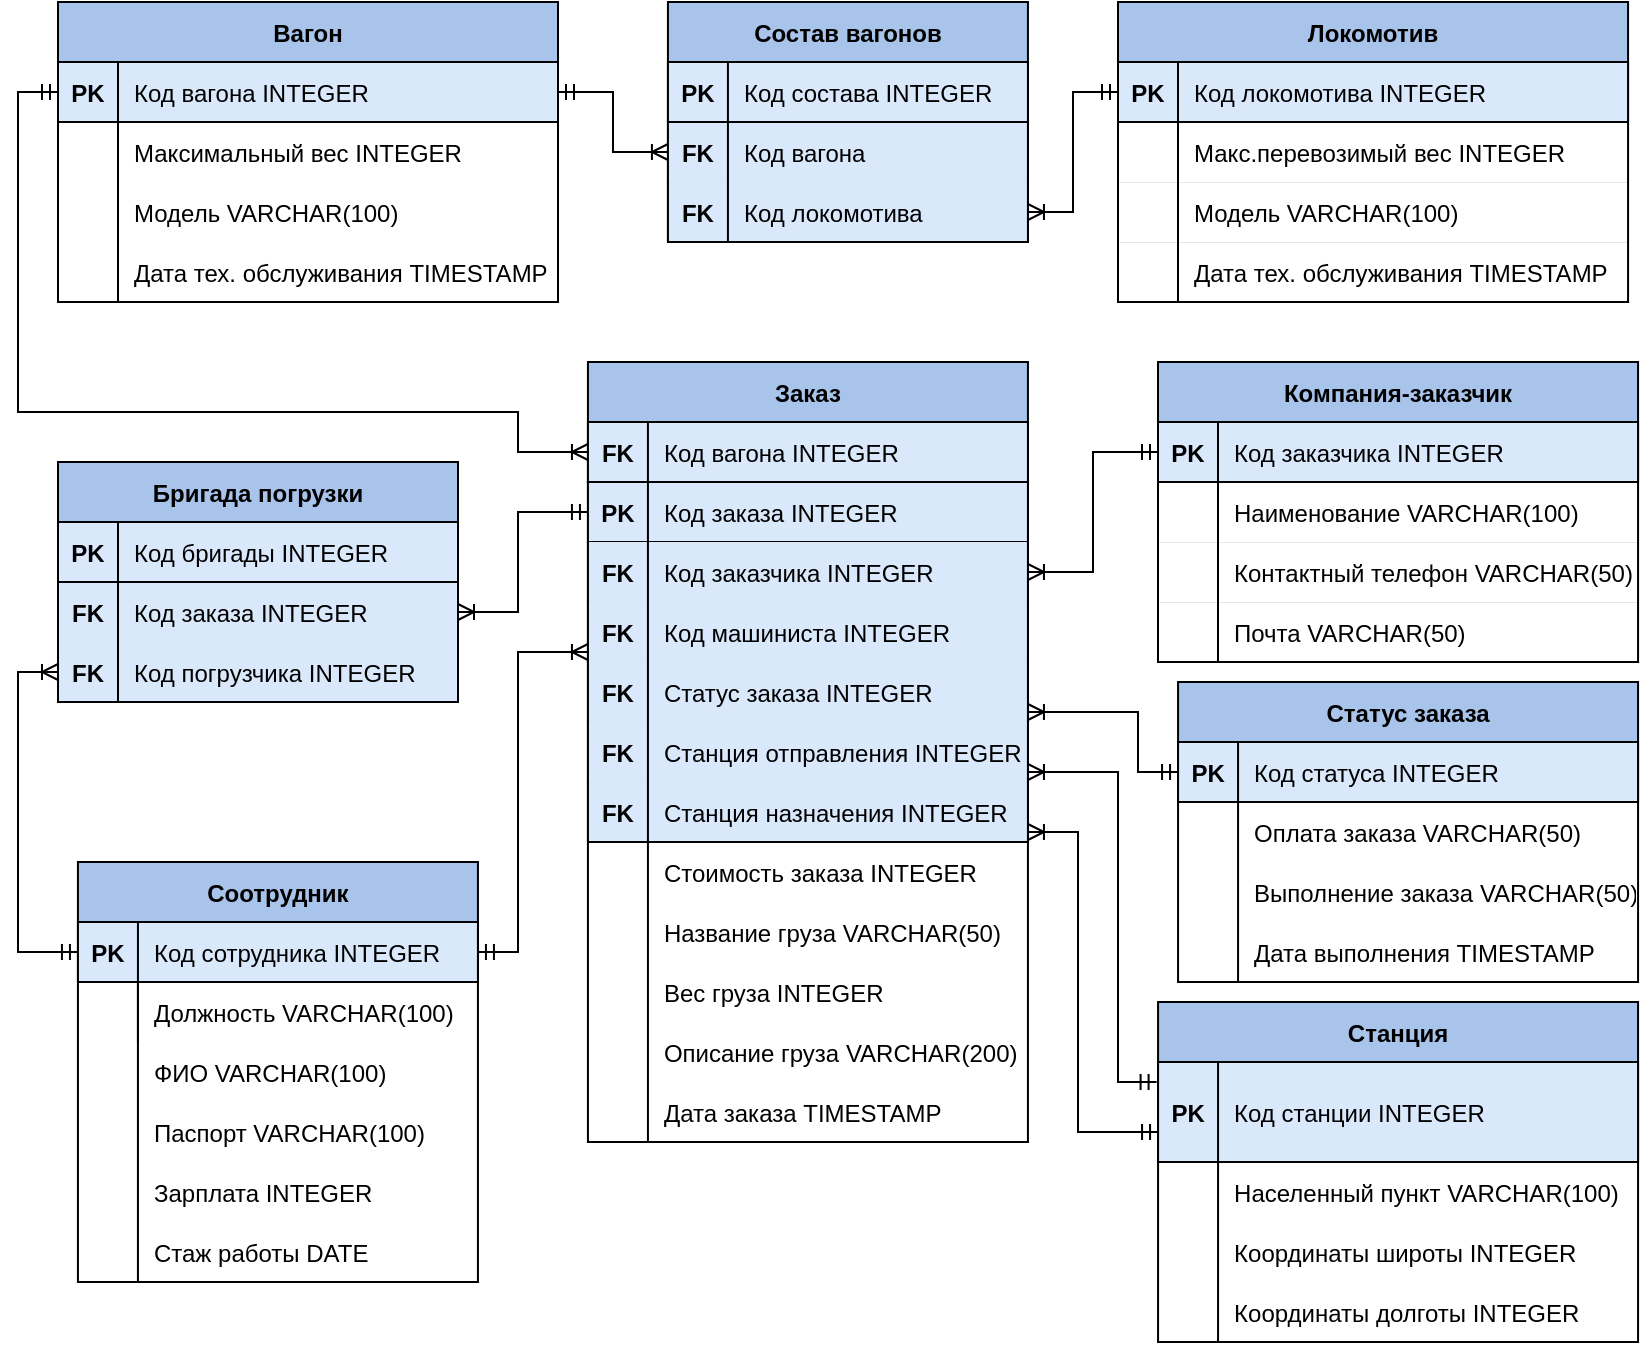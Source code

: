 <mxfile version="17.5.0" type="device"><diagram id="R2lEEEUBdFMjLlhIrx00" name="Page-1"><mxGraphModel dx="1550" dy="880" grid="1" gridSize="10" guides="1" tooltips="1" connect="1" arrows="1" fold="1" page="1" pageScale="1" pageWidth="850" pageHeight="1100" math="0" shadow="0" extFonts="Permanent Marker^https://fonts.googleapis.com/css?family=Permanent+Marker"><root><mxCell id="0"/><mxCell id="1" parent="0"/><mxCell id="m44YNwv5EoBZIFPIXdlW-1" value="Заказ" style="shape=table;startSize=30;container=1;collapsible=1;childLayout=tableLayout;fixedRows=1;rowLines=0;fontStyle=1;align=center;resizeLast=1;fillColor=#A9C4EB;" parent="1" vertex="1"><mxGeometry x="304.97" y="230" width="220" height="390" as="geometry"/></mxCell><mxCell id="m44YNwv5EoBZIFPIXdlW-149" style="shape=tableRow;horizontal=0;startSize=0;swimlaneHead=0;swimlaneBody=0;fillColor=#dae8fc;collapsible=0;dropTarget=0;points=[[0,0.5],[1,0.5]];portConstraint=eastwest;top=1;left=1;right=1;bottom=1;strokeColor=#000000;strokeWidth=1;" parent="m44YNwv5EoBZIFPIXdlW-1" vertex="1"><mxGeometry y="30" width="220" height="30" as="geometry"/></mxCell><mxCell id="m44YNwv5EoBZIFPIXdlW-150" value="FK" style="shape=partialRectangle;connectable=0;fillColor=none;top=0;left=0;bottom=1;right=0;editable=1;overflow=hidden;fontStyle=1" parent="m44YNwv5EoBZIFPIXdlW-149" vertex="1"><mxGeometry width="30" height="30" as="geometry"><mxRectangle width="30" height="30" as="alternateBounds"/></mxGeometry></mxCell><mxCell id="m44YNwv5EoBZIFPIXdlW-151" value="Код вагона INTEGER" style="shape=partialRectangle;connectable=0;fillColor=none;top=0;left=1;bottom=0;right=0;align=left;spacingLeft=6;fontStyle=0;overflow=hidden;" parent="m44YNwv5EoBZIFPIXdlW-149" vertex="1"><mxGeometry x="30" width="190" height="30" as="geometry"><mxRectangle width="190" height="30" as="alternateBounds"/></mxGeometry></mxCell><mxCell id="m44YNwv5EoBZIFPIXdlW-2" value="" style="shape=tableRow;horizontal=0;startSize=0;swimlaneHead=0;swimlaneBody=0;fillColor=#dae8fc;collapsible=0;dropTarget=0;points=[[0,0.5],[1,0.5]];portConstraint=eastwest;top=1;left=1;right=1;bottom=1;strokeColor=#000000;strokeWidth=1;" parent="m44YNwv5EoBZIFPIXdlW-1" vertex="1"><mxGeometry y="60" width="220" height="30" as="geometry"/></mxCell><mxCell id="m44YNwv5EoBZIFPIXdlW-3" value="PK" style="shape=partialRectangle;connectable=0;fillColor=none;top=0;left=0;bottom=0;right=0;fontStyle=1;overflow=hidden;" parent="m44YNwv5EoBZIFPIXdlW-2" vertex="1"><mxGeometry width="30" height="30" as="geometry"><mxRectangle width="30" height="30" as="alternateBounds"/></mxGeometry></mxCell><mxCell id="m44YNwv5EoBZIFPIXdlW-4" value="Код заказа INTEGER" style="shape=partialRectangle;connectable=0;fillColor=none;top=0;left=1;bottom=0;right=0;align=left;spacingLeft=6;fontStyle=0;overflow=hidden;" parent="m44YNwv5EoBZIFPIXdlW-2" vertex="1"><mxGeometry x="30" width="190" height="30" as="geometry"><mxRectangle width="190" height="30" as="alternateBounds"/></mxGeometry></mxCell><mxCell id="m44YNwv5EoBZIFPIXdlW-8" value="" style="shape=tableRow;horizontal=0;startSize=0;swimlaneHead=0;swimlaneBody=0;fillColor=#dae8fc;collapsible=0;dropTarget=0;points=[[0,0.5],[1,0.5]];portConstraint=eastwest;top=0;left=1;right=1;bottom=0;strokeColor=#000000;strokeWidth=1;" parent="m44YNwv5EoBZIFPIXdlW-1" vertex="1"><mxGeometry y="90" width="220" height="30" as="geometry"/></mxCell><mxCell id="m44YNwv5EoBZIFPIXdlW-9" value="FK" style="shape=partialRectangle;connectable=0;fillColor=none;top=0;left=0;bottom=0;right=0;editable=1;overflow=hidden;fontStyle=1" parent="m44YNwv5EoBZIFPIXdlW-8" vertex="1"><mxGeometry width="30" height="30" as="geometry"><mxRectangle width="30" height="30" as="alternateBounds"/></mxGeometry></mxCell><mxCell id="m44YNwv5EoBZIFPIXdlW-10" value="Код заказчика INTEGER" style="shape=partialRectangle;connectable=0;fillColor=none;top=0;left=1;bottom=0;right=0;align=left;spacingLeft=6;fontStyle=0;overflow=hidden;" parent="m44YNwv5EoBZIFPIXdlW-8" vertex="1"><mxGeometry x="30" width="190" height="30" as="geometry"><mxRectangle width="190" height="30" as="alternateBounds"/></mxGeometry></mxCell><mxCell id="V0lHO8htse3Dm955M76d-1" style="shape=tableRow;horizontal=0;startSize=0;swimlaneHead=0;swimlaneBody=0;fillColor=#dae8fc;collapsible=0;dropTarget=0;points=[[0,0.5],[1,0.5]];portConstraint=eastwest;top=0;left=1;right=1;bottom=0;strokeColor=#000000;strokeWidth=1;" parent="m44YNwv5EoBZIFPIXdlW-1" vertex="1"><mxGeometry y="120" width="220" height="30" as="geometry"/></mxCell><mxCell id="V0lHO8htse3Dm955M76d-2" value="FK" style="shape=partialRectangle;connectable=0;fillColor=none;top=0;left=0;bottom=0;right=0;editable=1;overflow=hidden;fontStyle=1" parent="V0lHO8htse3Dm955M76d-1" vertex="1"><mxGeometry width="30" height="30" as="geometry"><mxRectangle width="30" height="30" as="alternateBounds"/></mxGeometry></mxCell><mxCell id="V0lHO8htse3Dm955M76d-3" value="Код машиниста INTEGER" style="shape=partialRectangle;connectable=0;fillColor=none;top=0;left=1;bottom=0;right=0;align=left;spacingLeft=6;fontStyle=0;overflow=hidden;" parent="V0lHO8htse3Dm955M76d-1" vertex="1"><mxGeometry x="30" width="190" height="30" as="geometry"><mxRectangle width="190" height="30" as="alternateBounds"/></mxGeometry></mxCell><mxCell id="m44YNwv5EoBZIFPIXdlW-33" style="shape=tableRow;horizontal=0;startSize=0;swimlaneHead=0;swimlaneBody=0;fillColor=#dae8fc;collapsible=0;dropTarget=0;points=[[0,0.5],[1,0.5]];portConstraint=eastwest;top=0;left=1;right=1;bottom=0;strokeColor=#000000;strokeWidth=1;" parent="m44YNwv5EoBZIFPIXdlW-1" vertex="1"><mxGeometry y="150" width="220" height="30" as="geometry"/></mxCell><mxCell id="m44YNwv5EoBZIFPIXdlW-34" value="FK" style="shape=partialRectangle;connectable=0;fillColor=none;top=0;left=0;bottom=0;right=0;editable=1;overflow=hidden;fontStyle=1" parent="m44YNwv5EoBZIFPIXdlW-33" vertex="1"><mxGeometry width="30" height="30" as="geometry"><mxRectangle width="30" height="30" as="alternateBounds"/></mxGeometry></mxCell><mxCell id="m44YNwv5EoBZIFPIXdlW-35" value="Статус заказа INTEGER" style="shape=partialRectangle;connectable=0;fillColor=none;top=0;left=1;bottom=0;right=0;align=left;spacingLeft=6;fontStyle=0;overflow=hidden;" parent="m44YNwv5EoBZIFPIXdlW-33" vertex="1"><mxGeometry x="30" width="190" height="30" as="geometry"><mxRectangle width="190" height="30" as="alternateBounds"/></mxGeometry></mxCell><mxCell id="m44YNwv5EoBZIFPIXdlW-18" style="shape=tableRow;horizontal=0;startSize=0;swimlaneHead=0;swimlaneBody=0;fillColor=#dae8fc;collapsible=0;dropTarget=0;points=[[0,0.5],[1,0.5]];portConstraint=eastwest;top=0;left=1;right=1;bottom=0;strokeColor=#000000;strokeWidth=1;" parent="m44YNwv5EoBZIFPIXdlW-1" vertex="1"><mxGeometry y="180" width="220" height="30" as="geometry"/></mxCell><mxCell id="m44YNwv5EoBZIFPIXdlW-19" value="FK" style="shape=partialRectangle;connectable=0;fillColor=none;top=0;left=0;bottom=0;right=0;editable=1;overflow=hidden;fontStyle=1" parent="m44YNwv5EoBZIFPIXdlW-18" vertex="1"><mxGeometry width="30" height="30" as="geometry"><mxRectangle width="30" height="30" as="alternateBounds"/></mxGeometry></mxCell><mxCell id="m44YNwv5EoBZIFPIXdlW-20" value="Станция отправления INTEGER" style="shape=partialRectangle;connectable=0;fillColor=none;top=0;left=1;bottom=0;right=0;align=left;spacingLeft=6;fontStyle=0;overflow=hidden;" parent="m44YNwv5EoBZIFPIXdlW-18" vertex="1"><mxGeometry x="30" width="190" height="30" as="geometry"><mxRectangle width="190" height="30" as="alternateBounds"/></mxGeometry></mxCell><mxCell id="m44YNwv5EoBZIFPIXdlW-11" value="" style="shape=tableRow;horizontal=0;startSize=0;swimlaneHead=0;swimlaneBody=0;fillColor=#dae8fc;collapsible=0;dropTarget=0;points=[[0,0.5],[1,0.5]];portConstraint=eastwest;top=0;left=1;right=1;bottom=1;strokeColor=#000000;strokeWidth=1;" parent="m44YNwv5EoBZIFPIXdlW-1" vertex="1"><mxGeometry y="210" width="220" height="30" as="geometry"/></mxCell><mxCell id="m44YNwv5EoBZIFPIXdlW-12" value="FK" style="shape=partialRectangle;connectable=0;fillColor=none;top=0;left=0;bottom=0;right=0;editable=1;overflow=hidden;fontStyle=1" parent="m44YNwv5EoBZIFPIXdlW-11" vertex="1"><mxGeometry width="30" height="30" as="geometry"><mxRectangle width="30" height="30" as="alternateBounds"/></mxGeometry></mxCell><mxCell id="m44YNwv5EoBZIFPIXdlW-13" value="Станция назначения INTEGER" style="shape=partialRectangle;connectable=0;fillColor=none;top=0;left=1;bottom=0;right=0;align=left;spacingLeft=6;fontStyle=0;overflow=hidden;" parent="m44YNwv5EoBZIFPIXdlW-11" vertex="1"><mxGeometry x="30" width="190" height="30" as="geometry"><mxRectangle width="190" height="30" as="alternateBounds"/></mxGeometry></mxCell><mxCell id="m44YNwv5EoBZIFPIXdlW-27" style="shape=tableRow;horizontal=0;startSize=0;swimlaneHead=0;swimlaneBody=0;fillColor=none;collapsible=0;dropTarget=0;points=[[0,0.5],[1,0.5]];portConstraint=eastwest;top=0;left=0;right=0;bottom=0;" parent="m44YNwv5EoBZIFPIXdlW-1" vertex="1"><mxGeometry y="240" width="220" height="30" as="geometry"/></mxCell><mxCell id="m44YNwv5EoBZIFPIXdlW-28" style="shape=partialRectangle;connectable=0;fillColor=none;top=0;left=0;bottom=0;right=0;editable=1;overflow=hidden;fontStyle=1" parent="m44YNwv5EoBZIFPIXdlW-27" vertex="1"><mxGeometry width="30" height="30" as="geometry"><mxRectangle width="30" height="30" as="alternateBounds"/></mxGeometry></mxCell><mxCell id="m44YNwv5EoBZIFPIXdlW-29" value="Стоимость заказа INTEGER" style="shape=partialRectangle;connectable=0;fillColor=none;top=0;left=0;bottom=0;right=0;align=left;spacingLeft=6;overflow=hidden;" parent="m44YNwv5EoBZIFPIXdlW-27" vertex="1"><mxGeometry x="30" width="190" height="30" as="geometry"><mxRectangle width="190" height="30" as="alternateBounds"/></mxGeometry></mxCell><mxCell id="cxPXX743-q3q7c2yxDF6-69" style="shape=tableRow;horizontal=0;startSize=0;swimlaneHead=0;swimlaneBody=0;fillColor=none;collapsible=0;dropTarget=0;points=[[0,0.5],[1,0.5]];portConstraint=eastwest;top=0;left=0;right=0;bottom=0;" parent="m44YNwv5EoBZIFPIXdlW-1" vertex="1"><mxGeometry y="270" width="220" height="30" as="geometry"/></mxCell><mxCell id="cxPXX743-q3q7c2yxDF6-70" style="shape=partialRectangle;connectable=0;fillColor=none;top=0;left=0;bottom=0;right=0;editable=1;overflow=hidden;fontStyle=1" parent="cxPXX743-q3q7c2yxDF6-69" vertex="1"><mxGeometry width="30" height="30" as="geometry"><mxRectangle width="30" height="30" as="alternateBounds"/></mxGeometry></mxCell><mxCell id="cxPXX743-q3q7c2yxDF6-71" value="Название груза VARCHAR(50)" style="shape=partialRectangle;connectable=0;fillColor=none;top=0;left=0;bottom=0;right=0;align=left;spacingLeft=6;overflow=hidden;" parent="cxPXX743-q3q7c2yxDF6-69" vertex="1"><mxGeometry x="30" width="190" height="30" as="geometry"><mxRectangle width="190" height="30" as="alternateBounds"/></mxGeometry></mxCell><mxCell id="cxPXX743-q3q7c2yxDF6-75" style="shape=tableRow;horizontal=0;startSize=0;swimlaneHead=0;swimlaneBody=0;fillColor=none;collapsible=0;dropTarget=0;points=[[0,0.5],[1,0.5]];portConstraint=eastwest;top=0;left=0;right=0;bottom=0;" parent="m44YNwv5EoBZIFPIXdlW-1" vertex="1"><mxGeometry y="300" width="220" height="30" as="geometry"/></mxCell><mxCell id="cxPXX743-q3q7c2yxDF6-76" style="shape=partialRectangle;connectable=0;fillColor=none;top=0;left=0;bottom=0;right=0;editable=1;overflow=hidden;fontStyle=1" parent="cxPXX743-q3q7c2yxDF6-75" vertex="1"><mxGeometry width="30" height="30" as="geometry"><mxRectangle width="30" height="30" as="alternateBounds"/></mxGeometry></mxCell><mxCell id="cxPXX743-q3q7c2yxDF6-77" value="Вес груза INTEGER" style="shape=partialRectangle;connectable=0;fillColor=none;top=0;left=0;bottom=0;right=0;align=left;spacingLeft=6;overflow=hidden;" parent="cxPXX743-q3q7c2yxDF6-75" vertex="1"><mxGeometry x="30" width="190" height="30" as="geometry"><mxRectangle width="190" height="30" as="alternateBounds"/></mxGeometry></mxCell><mxCell id="cxPXX743-q3q7c2yxDF6-72" style="shape=tableRow;horizontal=0;startSize=0;swimlaneHead=0;swimlaneBody=0;fillColor=none;collapsible=0;dropTarget=0;points=[[0,0.5],[1,0.5]];portConstraint=eastwest;top=0;left=0;right=0;bottom=0;" parent="m44YNwv5EoBZIFPIXdlW-1" vertex="1"><mxGeometry y="330" width="220" height="30" as="geometry"/></mxCell><mxCell id="cxPXX743-q3q7c2yxDF6-73" style="shape=partialRectangle;connectable=0;fillColor=none;top=0;left=0;bottom=0;right=0;editable=1;overflow=hidden;fontStyle=1" parent="cxPXX743-q3q7c2yxDF6-72" vertex="1"><mxGeometry width="30" height="30" as="geometry"><mxRectangle width="30" height="30" as="alternateBounds"/></mxGeometry></mxCell><mxCell id="cxPXX743-q3q7c2yxDF6-74" value="Описание груза VARCHAR(200)" style="shape=partialRectangle;connectable=0;fillColor=none;top=0;left=0;bottom=0;right=0;align=left;spacingLeft=6;overflow=hidden;" parent="cxPXX743-q3q7c2yxDF6-72" vertex="1"><mxGeometry x="30" width="190" height="30" as="geometry"><mxRectangle width="190" height="30" as="alternateBounds"/></mxGeometry></mxCell><mxCell id="m44YNwv5EoBZIFPIXdlW-82" style="shape=tableRow;horizontal=0;startSize=0;swimlaneHead=0;swimlaneBody=0;fillColor=none;collapsible=0;dropTarget=0;points=[[0,0.5],[1,0.5]];portConstraint=eastwest;top=0;left=0;right=0;bottom=0;" parent="m44YNwv5EoBZIFPIXdlW-1" vertex="1"><mxGeometry y="360" width="220" height="30" as="geometry"/></mxCell><mxCell id="m44YNwv5EoBZIFPIXdlW-83" style="shape=partialRectangle;connectable=0;fillColor=none;top=0;left=0;bottom=0;right=0;editable=1;overflow=hidden;fontStyle=1" parent="m44YNwv5EoBZIFPIXdlW-82" vertex="1"><mxGeometry width="30" height="30" as="geometry"><mxRectangle width="30" height="30" as="alternateBounds"/></mxGeometry></mxCell><mxCell id="m44YNwv5EoBZIFPIXdlW-84" value="Дата заказа TIMESTAMP" style="shape=partialRectangle;connectable=0;fillColor=none;top=0;left=0;bottom=0;right=0;align=left;spacingLeft=6;overflow=hidden;" parent="m44YNwv5EoBZIFPIXdlW-82" vertex="1"><mxGeometry x="30" width="190" height="30" as="geometry"><mxRectangle width="190" height="30" as="alternateBounds"/></mxGeometry></mxCell><mxCell id="m44YNwv5EoBZIFPIXdlW-72" value="Компания-заказчик" style="shape=table;startSize=30;container=1;collapsible=1;childLayout=tableLayout;fixedRows=1;rowLines=0;fontStyle=1;align=center;resizeLast=1;fillColor=#A9C4EB;" parent="1" vertex="1"><mxGeometry x="590" y="230" width="240.03" height="150" as="geometry"/></mxCell><mxCell id="m44YNwv5EoBZIFPIXdlW-73" value="" style="shape=tableRow;horizontal=0;startSize=0;swimlaneHead=0;swimlaneBody=0;fillColor=#dae8fc;collapsible=0;dropTarget=0;points=[[0,0.5],[1,0.5]];portConstraint=eastwest;top=1;left=1;right=1;bottom=1;strokeColor=#000000;strokeWidth=1;" parent="m44YNwv5EoBZIFPIXdlW-72" vertex="1"><mxGeometry y="30" width="240.03" height="30" as="geometry"/></mxCell><mxCell id="m44YNwv5EoBZIFPIXdlW-74" value="PK" style="shape=partialRectangle;connectable=0;fillColor=none;top=0;left=0;bottom=0;right=0;fontStyle=1;overflow=hidden;" parent="m44YNwv5EoBZIFPIXdlW-73" vertex="1"><mxGeometry width="30" height="30" as="geometry"><mxRectangle width="30" height="30" as="alternateBounds"/></mxGeometry></mxCell><mxCell id="m44YNwv5EoBZIFPIXdlW-75" value="Код заказчика INTEGER" style="shape=partialRectangle;connectable=0;fillColor=none;top=0;left=1;bottom=0;right=0;align=left;spacingLeft=6;fontStyle=0;overflow=hidden;" parent="m44YNwv5EoBZIFPIXdlW-73" vertex="1"><mxGeometry x="30" width="210.03" height="30" as="geometry"><mxRectangle width="210.03" height="30" as="alternateBounds"/></mxGeometry></mxCell><mxCell id="m44YNwv5EoBZIFPIXdlW-79" value="" style="shape=tableRow;horizontal=0;startSize=0;swimlaneHead=0;swimlaneBody=0;fillColor=none;collapsible=0;dropTarget=0;points=[[0,0.5],[1,0.5]];portConstraint=eastwest;top=0;left=0;right=0;bottom=0;strokeWidth=0;" parent="m44YNwv5EoBZIFPIXdlW-72" vertex="1"><mxGeometry y="60" width="240.03" height="30" as="geometry"/></mxCell><mxCell id="m44YNwv5EoBZIFPIXdlW-80" value="" style="shape=partialRectangle;connectable=0;fillColor=none;top=0;left=0;bottom=1;right=0;editable=1;overflow=hidden;fontStyle=1;strokeWidth=0;" parent="m44YNwv5EoBZIFPIXdlW-79" vertex="1"><mxGeometry width="30" height="30" as="geometry"><mxRectangle width="30" height="30" as="alternateBounds"/></mxGeometry></mxCell><mxCell id="m44YNwv5EoBZIFPIXdlW-81" value="Наименование VARCHAR(100)" style="shape=partialRectangle;connectable=0;fillColor=none;top=0;left=0;bottom=1;right=0;align=left;spacingLeft=6;overflow=hidden;strokeWidth=0;" parent="m44YNwv5EoBZIFPIXdlW-79" vertex="1"><mxGeometry x="30" width="210.03" height="30" as="geometry"><mxRectangle width="210.03" height="30" as="alternateBounds"/></mxGeometry></mxCell><mxCell id="V0lHO8htse3Dm955M76d-17" style="shape=tableRow;horizontal=0;startSize=0;swimlaneHead=0;swimlaneBody=0;fillColor=none;collapsible=0;dropTarget=0;points=[[0,0.5],[1,0.5]];portConstraint=eastwest;top=0;left=0;right=0;bottom=0;strokeWidth=0;" parent="m44YNwv5EoBZIFPIXdlW-72" vertex="1"><mxGeometry y="90" width="240.03" height="30" as="geometry"/></mxCell><mxCell id="V0lHO8htse3Dm955M76d-18" style="shape=partialRectangle;connectable=0;fillColor=none;top=0;left=0;bottom=1;right=0;editable=1;overflow=hidden;fontStyle=1;strokeWidth=0;" parent="V0lHO8htse3Dm955M76d-17" vertex="1"><mxGeometry width="30" height="30" as="geometry"><mxRectangle width="30" height="30" as="alternateBounds"/></mxGeometry></mxCell><mxCell id="V0lHO8htse3Dm955M76d-19" value="Контактный телефон VARCHAR(50)" style="shape=partialRectangle;connectable=0;fillColor=none;top=0;left=0;bottom=1;right=0;align=left;spacingLeft=6;overflow=hidden;strokeWidth=0;" parent="V0lHO8htse3Dm955M76d-17" vertex="1"><mxGeometry x="30" width="210.03" height="30" as="geometry"><mxRectangle width="210.03" height="30" as="alternateBounds"/></mxGeometry></mxCell><mxCell id="m44YNwv5EoBZIFPIXdlW-85" style="shape=tableRow;horizontal=0;startSize=0;swimlaneHead=0;swimlaneBody=0;fillColor=none;collapsible=0;dropTarget=0;points=[[0,0.5],[1,0.5]];portConstraint=eastwest;top=0;left=0;right=0;bottom=0;" parent="m44YNwv5EoBZIFPIXdlW-72" vertex="1"><mxGeometry y="120" width="240.03" height="30" as="geometry"/></mxCell><mxCell id="m44YNwv5EoBZIFPIXdlW-86" style="shape=partialRectangle;connectable=0;fillColor=none;top=0;left=0;bottom=1;right=0;editable=1;overflow=hidden;fontStyle=1" parent="m44YNwv5EoBZIFPIXdlW-85" vertex="1"><mxGeometry width="30" height="30" as="geometry"><mxRectangle width="30" height="30" as="alternateBounds"/></mxGeometry></mxCell><mxCell id="m44YNwv5EoBZIFPIXdlW-87" value="Почта VARCHAR(50)" style="shape=partialRectangle;connectable=0;fillColor=none;top=0;left=0;bottom=1;right=0;align=left;spacingLeft=6;overflow=hidden;" parent="m44YNwv5EoBZIFPIXdlW-85" vertex="1"><mxGeometry x="30" width="210.03" height="30" as="geometry"><mxRectangle width="210.03" height="30" as="alternateBounds"/></mxGeometry></mxCell><mxCell id="m44YNwv5EoBZIFPIXdlW-94" style="edgeStyle=orthogonalEdgeStyle;rounded=0;orthogonalLoop=1;jettySize=auto;html=1;entryX=0;entryY=0.5;entryDx=0;entryDy=0;startArrow=ERoneToMany;startFill=0;endArrow=ERmandOne;endFill=0;" parent="1" source="m44YNwv5EoBZIFPIXdlW-8" target="m44YNwv5EoBZIFPIXdlW-73" edge="1"><mxGeometry relative="1" as="geometry"/></mxCell><mxCell id="m44YNwv5EoBZIFPIXdlW-165" value="Вагон" style="shape=table;startSize=30;container=1;collapsible=1;childLayout=tableLayout;fixedRows=1;rowLines=0;fontStyle=1;align=center;resizeLast=1;strokeColor=#000000;strokeWidth=1;fillColor=#A9C4EB;" parent="1" vertex="1"><mxGeometry x="40" y="50" width="250" height="150" as="geometry"/></mxCell><mxCell id="m44YNwv5EoBZIFPIXdlW-166" value="" style="shape=tableRow;horizontal=0;startSize=0;swimlaneHead=0;swimlaneBody=0;fillColor=#dae8fc;collapsible=0;dropTarget=0;points=[[0,0.5],[1,0.5]];portConstraint=eastwest;top=1;left=1;right=1;bottom=1;strokeColor=#000000;strokeWidth=1;" parent="m44YNwv5EoBZIFPIXdlW-165" vertex="1"><mxGeometry y="30" width="250" height="30" as="geometry"/></mxCell><mxCell id="m44YNwv5EoBZIFPIXdlW-167" value="PK" style="shape=partialRectangle;connectable=0;fillColor=none;top=0;left=0;bottom=0;right=0;fontStyle=1;overflow=hidden;strokeColor=#000000;strokeWidth=1;" parent="m44YNwv5EoBZIFPIXdlW-166" vertex="1"><mxGeometry width="30" height="30" as="geometry"><mxRectangle width="30" height="30" as="alternateBounds"/></mxGeometry></mxCell><mxCell id="m44YNwv5EoBZIFPIXdlW-168" value="Код вагона INTEGER" style="shape=partialRectangle;connectable=0;fillColor=none;top=1;left=1;bottom=1;right=1;align=left;spacingLeft=6;fontStyle=0;overflow=hidden;strokeColor=#000000;strokeWidth=1;" parent="m44YNwv5EoBZIFPIXdlW-166" vertex="1"><mxGeometry x="30" width="220" height="30" as="geometry"><mxRectangle width="220" height="30" as="alternateBounds"/></mxGeometry></mxCell><mxCell id="m44YNwv5EoBZIFPIXdlW-169" value="" style="shape=tableRow;horizontal=0;startSize=0;swimlaneHead=0;swimlaneBody=0;fillColor=none;collapsible=0;dropTarget=0;points=[[0,0.5],[1,0.5]];portConstraint=eastwest;top=0;left=0;right=0;bottom=0;strokeColor=#000000;strokeWidth=1;" parent="m44YNwv5EoBZIFPIXdlW-165" vertex="1"><mxGeometry y="60" width="250" height="30" as="geometry"/></mxCell><mxCell id="m44YNwv5EoBZIFPIXdlW-170" value="" style="shape=partialRectangle;connectable=0;fillColor=none;top=0;left=0;bottom=0;right=0;editable=1;overflow=hidden;strokeColor=#000000;strokeWidth=1;" parent="m44YNwv5EoBZIFPIXdlW-169" vertex="1"><mxGeometry width="30" height="30" as="geometry"><mxRectangle width="30" height="30" as="alternateBounds"/></mxGeometry></mxCell><mxCell id="m44YNwv5EoBZIFPIXdlW-171" value="Максимальный вес INTEGER" style="shape=partialRectangle;connectable=0;fillColor=none;top=0;left=0;bottom=0;right=0;align=left;spacingLeft=6;overflow=hidden;strokeColor=#000000;strokeWidth=1;" parent="m44YNwv5EoBZIFPIXdlW-169" vertex="1"><mxGeometry x="30" width="220" height="30" as="geometry"><mxRectangle width="220" height="30" as="alternateBounds"/></mxGeometry></mxCell><mxCell id="m44YNwv5EoBZIFPIXdlW-172" value="" style="shape=tableRow;horizontal=0;startSize=0;swimlaneHead=0;swimlaneBody=0;fillColor=none;collapsible=0;dropTarget=0;points=[[0,0.5],[1,0.5]];portConstraint=eastwest;top=0;left=0;right=0;bottom=0;strokeColor=#000000;strokeWidth=1;" parent="m44YNwv5EoBZIFPIXdlW-165" vertex="1"><mxGeometry y="90" width="250" height="30" as="geometry"/></mxCell><mxCell id="m44YNwv5EoBZIFPIXdlW-173" value="" style="shape=partialRectangle;connectable=0;fillColor=none;top=0;left=0;bottom=0;right=0;editable=1;overflow=hidden;strokeColor=#000000;strokeWidth=1;" parent="m44YNwv5EoBZIFPIXdlW-172" vertex="1"><mxGeometry width="30" height="30" as="geometry"><mxRectangle width="30" height="30" as="alternateBounds"/></mxGeometry></mxCell><mxCell id="m44YNwv5EoBZIFPIXdlW-174" value="Модель VARCHAR(100)" style="shape=partialRectangle;connectable=0;fillColor=none;top=0;left=0;bottom=0;right=0;align=left;spacingLeft=6;overflow=hidden;strokeColor=#000000;strokeWidth=1;" parent="m44YNwv5EoBZIFPIXdlW-172" vertex="1"><mxGeometry x="30" width="220" height="30" as="geometry"><mxRectangle width="220" height="30" as="alternateBounds"/></mxGeometry></mxCell><mxCell id="m44YNwv5EoBZIFPIXdlW-175" value="" style="shape=tableRow;horizontal=0;startSize=0;swimlaneHead=0;swimlaneBody=0;fillColor=none;collapsible=0;dropTarget=0;points=[[0,0.5],[1,0.5]];portConstraint=eastwest;top=0;left=0;right=0;bottom=0;strokeColor=#000000;strokeWidth=1;" parent="m44YNwv5EoBZIFPIXdlW-165" vertex="1"><mxGeometry y="120" width="250" height="30" as="geometry"/></mxCell><mxCell id="m44YNwv5EoBZIFPIXdlW-176" value="" style="shape=partialRectangle;connectable=0;fillColor=none;top=0;left=0;bottom=0;right=0;editable=1;overflow=hidden;strokeColor=#000000;strokeWidth=1;" parent="m44YNwv5EoBZIFPIXdlW-175" vertex="1"><mxGeometry width="30" height="30" as="geometry"><mxRectangle width="30" height="30" as="alternateBounds"/></mxGeometry></mxCell><mxCell id="m44YNwv5EoBZIFPIXdlW-177" value="Дата тех. обслуживания TIMESTAMP" style="shape=partialRectangle;connectable=0;fillColor=none;top=0;left=0;bottom=0;right=0;align=left;spacingLeft=6;overflow=hidden;strokeColor=#000000;strokeWidth=1;" parent="m44YNwv5EoBZIFPIXdlW-175" vertex="1"><mxGeometry x="30" width="220" height="30" as="geometry"><mxRectangle width="220" height="30" as="alternateBounds"/></mxGeometry></mxCell><mxCell id="m44YNwv5EoBZIFPIXdlW-179" value="Состав вагонов" style="shape=table;startSize=30;container=1;collapsible=1;childLayout=tableLayout;fixedRows=1;rowLines=0;fontStyle=1;align=center;resizeLast=1;strokeColor=#000000;strokeWidth=1;fillColor=#A9C4EB;" parent="1" vertex="1"><mxGeometry x="344.97" y="50" width="180" height="120" as="geometry"/></mxCell><mxCell id="m44YNwv5EoBZIFPIXdlW-180" value="" style="shape=tableRow;horizontal=0;startSize=0;swimlaneHead=0;swimlaneBody=0;fillColor=#dae8fc;collapsible=0;dropTarget=0;points=[[0,0.5],[1,0.5]];portConstraint=eastwest;top=1;left=1;right=1;bottom=1;strokeColor=#000000;strokeWidth=1;" parent="m44YNwv5EoBZIFPIXdlW-179" vertex="1"><mxGeometry y="30" width="180" height="30" as="geometry"/></mxCell><mxCell id="m44YNwv5EoBZIFPIXdlW-181" value="PK" style="shape=partialRectangle;connectable=0;fillColor=none;top=0;left=0;bottom=0;right=0;fontStyle=1;overflow=hidden;strokeColor=#000000;strokeWidth=1;" parent="m44YNwv5EoBZIFPIXdlW-180" vertex="1"><mxGeometry width="30" height="30" as="geometry"><mxRectangle width="30" height="30" as="alternateBounds"/></mxGeometry></mxCell><mxCell id="m44YNwv5EoBZIFPIXdlW-182" value="Код состава INTEGER" style="shape=partialRectangle;connectable=0;fillColor=none;top=0;left=1;bottom=0;right=0;align=left;spacingLeft=6;fontStyle=0;overflow=hidden;strokeColor=#000000;strokeWidth=1;" parent="m44YNwv5EoBZIFPIXdlW-180" vertex="1"><mxGeometry x="30" width="150" height="30" as="geometry"><mxRectangle width="150" height="30" as="alternateBounds"/></mxGeometry></mxCell><mxCell id="m44YNwv5EoBZIFPIXdlW-183" value="" style="shape=tableRow;horizontal=0;startSize=0;swimlaneHead=0;swimlaneBody=0;fillColor=#dae8fc;collapsible=0;dropTarget=0;points=[[0,0.5],[1,0.5]];portConstraint=eastwest;top=1;left=1;right=1;bottom=0;strokeColor=#000000;strokeWidth=1;" parent="m44YNwv5EoBZIFPIXdlW-179" vertex="1"><mxGeometry y="60" width="180" height="30" as="geometry"/></mxCell><mxCell id="m44YNwv5EoBZIFPIXdlW-184" value="FK" style="shape=partialRectangle;connectable=0;fillColor=none;top=0;left=0;bottom=0;right=0;editable=1;overflow=hidden;strokeColor=#000000;strokeWidth=1;fontStyle=1" parent="m44YNwv5EoBZIFPIXdlW-183" vertex="1"><mxGeometry width="30" height="30" as="geometry"><mxRectangle width="30" height="30" as="alternateBounds"/></mxGeometry></mxCell><mxCell id="m44YNwv5EoBZIFPIXdlW-185" value="Код вагона" style="shape=partialRectangle;connectable=0;fillColor=none;top=0;left=1;bottom=0;right=0;align=left;spacingLeft=6;fontStyle=0;overflow=hidden;" parent="m44YNwv5EoBZIFPIXdlW-183" vertex="1"><mxGeometry x="30" width="150" height="30" as="geometry"><mxRectangle width="150" height="30" as="alternateBounds"/></mxGeometry></mxCell><mxCell id="m44YNwv5EoBZIFPIXdlW-186" value="" style="shape=tableRow;horizontal=0;startSize=0;swimlaneHead=0;swimlaneBody=0;fillColor=#dae8fc;collapsible=0;dropTarget=0;points=[[0,0.5],[1,0.5]];portConstraint=eastwest;top=0;left=1;right=1;bottom=1;strokeColor=#000000;strokeWidth=1;" parent="m44YNwv5EoBZIFPIXdlW-179" vertex="1"><mxGeometry y="90" width="180" height="30" as="geometry"/></mxCell><mxCell id="m44YNwv5EoBZIFPIXdlW-187" value="FK" style="shape=partialRectangle;connectable=0;fillColor=none;top=0;left=0;bottom=0;right=0;editable=1;overflow=hidden;strokeColor=#000000;strokeWidth=1;fontStyle=1" parent="m44YNwv5EoBZIFPIXdlW-186" vertex="1"><mxGeometry width="30" height="30" as="geometry"><mxRectangle width="30" height="30" as="alternateBounds"/></mxGeometry></mxCell><mxCell id="m44YNwv5EoBZIFPIXdlW-188" value="Код локомотива" style="shape=partialRectangle;connectable=0;fillColor=none;top=0;left=1;bottom=0;right=0;align=left;spacingLeft=6;fontStyle=0;overflow=hidden;" parent="m44YNwv5EoBZIFPIXdlW-186" vertex="1"><mxGeometry x="30" width="150" height="30" as="geometry"><mxRectangle width="150" height="30" as="alternateBounds"/></mxGeometry></mxCell><mxCell id="m44YNwv5EoBZIFPIXdlW-192" style="edgeStyle=orthogonalEdgeStyle;rounded=0;orthogonalLoop=1;jettySize=auto;html=1;entryX=1;entryY=0.5;entryDx=0;entryDy=0;startArrow=ERoneToMany;startFill=0;endArrow=ERmandOne;endFill=0;" parent="1" source="m44YNwv5EoBZIFPIXdlW-183" target="m44YNwv5EoBZIFPIXdlW-166" edge="1"><mxGeometry relative="1" as="geometry"/></mxCell><mxCell id="m44YNwv5EoBZIFPIXdlW-193" value="Локомотив" style="shape=table;startSize=30;container=1;collapsible=1;childLayout=tableLayout;fixedRows=1;rowLines=0;fontStyle=1;align=center;resizeLast=1;fillColor=#A9C4EB;" parent="1" vertex="1"><mxGeometry x="570" y="50" width="255.03" height="150" as="geometry"/></mxCell><mxCell id="m44YNwv5EoBZIFPIXdlW-194" value="" style="shape=tableRow;horizontal=0;startSize=0;swimlaneHead=0;swimlaneBody=0;fillColor=#dae8fc;collapsible=0;dropTarget=0;points=[[0,0.5],[1,0.5]];portConstraint=eastwest;top=1;left=1;right=1;bottom=1;strokeColor=#000000;strokeWidth=1;" parent="m44YNwv5EoBZIFPIXdlW-193" vertex="1"><mxGeometry y="30" width="255.03" height="30" as="geometry"/></mxCell><mxCell id="m44YNwv5EoBZIFPIXdlW-195" value="PK" style="shape=partialRectangle;connectable=0;fillColor=none;top=0;left=0;bottom=0;right=0;fontStyle=1;overflow=hidden;" parent="m44YNwv5EoBZIFPIXdlW-194" vertex="1"><mxGeometry width="30" height="30" as="geometry"><mxRectangle width="30" height="30" as="alternateBounds"/></mxGeometry></mxCell><mxCell id="m44YNwv5EoBZIFPIXdlW-196" value="Код локомотива INTEGER" style="shape=partialRectangle;connectable=0;fillColor=none;top=0;left=1;bottom=0;right=0;align=left;spacingLeft=6;fontStyle=0;overflow=hidden;" parent="m44YNwv5EoBZIFPIXdlW-194" vertex="1"><mxGeometry x="30" width="225.03" height="30" as="geometry"><mxRectangle width="225.03" height="30" as="alternateBounds"/></mxGeometry></mxCell><mxCell id="m44YNwv5EoBZIFPIXdlW-197" value="" style="shape=tableRow;horizontal=0;startSize=0;swimlaneHead=0;swimlaneBody=0;fillColor=none;collapsible=0;dropTarget=0;points=[[0,0.5],[1,0.5]];portConstraint=eastwest;top=0;left=0;right=0;bottom=0;strokeWidth=0;" parent="m44YNwv5EoBZIFPIXdlW-193" vertex="1"><mxGeometry y="60" width="255.03" height="30" as="geometry"/></mxCell><mxCell id="m44YNwv5EoBZIFPIXdlW-198" value="" style="shape=partialRectangle;connectable=0;fillColor=none;top=0;left=0;bottom=1;right=0;editable=1;overflow=hidden;fontStyle=1;strokeWidth=0;" parent="m44YNwv5EoBZIFPIXdlW-197" vertex="1"><mxGeometry width="30" height="30" as="geometry"><mxRectangle width="30" height="30" as="alternateBounds"/></mxGeometry></mxCell><mxCell id="m44YNwv5EoBZIFPIXdlW-199" value="Макс.перевозимый вес INTEGER" style="shape=partialRectangle;connectable=0;fillColor=none;top=0;left=0;bottom=1;right=0;align=left;spacingLeft=6;overflow=hidden;strokeWidth=0;" parent="m44YNwv5EoBZIFPIXdlW-197" vertex="1"><mxGeometry x="30" width="225.03" height="30" as="geometry"><mxRectangle width="225.03" height="30" as="alternateBounds"/></mxGeometry></mxCell><mxCell id="m44YNwv5EoBZIFPIXdlW-200" style="shape=tableRow;horizontal=0;startSize=0;swimlaneHead=0;swimlaneBody=0;fillColor=none;collapsible=0;dropTarget=0;points=[[0,0.5],[1,0.5]];portConstraint=eastwest;top=0;left=0;right=0;bottom=0;strokeWidth=0;" parent="m44YNwv5EoBZIFPIXdlW-193" vertex="1"><mxGeometry y="90" width="255.03" height="30" as="geometry"/></mxCell><mxCell id="m44YNwv5EoBZIFPIXdlW-201" style="shape=partialRectangle;connectable=0;fillColor=none;top=0;left=0;bottom=1;right=0;editable=1;overflow=hidden;fontStyle=1;strokeWidth=0;" parent="m44YNwv5EoBZIFPIXdlW-200" vertex="1"><mxGeometry width="30" height="30" as="geometry"><mxRectangle width="30" height="30" as="alternateBounds"/></mxGeometry></mxCell><mxCell id="m44YNwv5EoBZIFPIXdlW-202" value="Модель VARCHAR(100)" style="shape=partialRectangle;connectable=0;fillColor=none;top=0;left=0;bottom=1;right=0;align=left;spacingLeft=6;overflow=hidden;strokeWidth=0;" parent="m44YNwv5EoBZIFPIXdlW-200" vertex="1"><mxGeometry x="30" width="225.03" height="30" as="geometry"><mxRectangle width="225.03" height="30" as="alternateBounds"/></mxGeometry></mxCell><mxCell id="m44YNwv5EoBZIFPIXdlW-203" style="shape=tableRow;horizontal=0;startSize=0;swimlaneHead=0;swimlaneBody=0;fillColor=none;collapsible=0;dropTarget=0;points=[[0,0.5],[1,0.5]];portConstraint=eastwest;top=0;left=0;right=0;bottom=0;" parent="m44YNwv5EoBZIFPIXdlW-193" vertex="1"><mxGeometry y="120" width="255.03" height="30" as="geometry"/></mxCell><mxCell id="m44YNwv5EoBZIFPIXdlW-204" style="shape=partialRectangle;connectable=0;fillColor=none;top=0;left=0;bottom=1;right=0;editable=1;overflow=hidden;fontStyle=1" parent="m44YNwv5EoBZIFPIXdlW-203" vertex="1"><mxGeometry width="30" height="30" as="geometry"><mxRectangle width="30" height="30" as="alternateBounds"/></mxGeometry></mxCell><mxCell id="m44YNwv5EoBZIFPIXdlW-205" value="Дата тех. обслуживания TIMESTAMP" style="shape=partialRectangle;connectable=0;fillColor=none;top=0;left=0;bottom=1;right=0;align=left;spacingLeft=6;overflow=hidden;" parent="m44YNwv5EoBZIFPIXdlW-203" vertex="1"><mxGeometry x="30" width="225.03" height="30" as="geometry"><mxRectangle width="225.03" height="30" as="alternateBounds"/></mxGeometry></mxCell><mxCell id="m44YNwv5EoBZIFPIXdlW-207" style="edgeStyle=orthogonalEdgeStyle;rounded=0;orthogonalLoop=1;jettySize=auto;html=1;entryX=0;entryY=0.5;entryDx=0;entryDy=0;startArrow=ERoneToMany;startFill=0;endArrow=ERmandOne;endFill=0;" parent="1" source="m44YNwv5EoBZIFPIXdlW-186" target="m44YNwv5EoBZIFPIXdlW-194" edge="1"><mxGeometry relative="1" as="geometry"/></mxCell><mxCell id="m44YNwv5EoBZIFPIXdlW-208" value="Станция" style="shape=table;startSize=30;container=1;collapsible=1;childLayout=tableLayout;fixedRows=1;rowLines=0;fontStyle=1;align=center;resizeLast=1;strokeColor=#000000;strokeWidth=1;fillColor=#A9C4EB;" parent="1" vertex="1"><mxGeometry x="590.03" y="550" width="240" height="170" as="geometry"/></mxCell><mxCell id="m44YNwv5EoBZIFPIXdlW-209" value="" style="shape=tableRow;horizontal=0;startSize=0;swimlaneHead=0;swimlaneBody=0;fillColor=#dae8fc;collapsible=0;dropTarget=0;points=[[0,0.5],[1,0.5]];portConstraint=eastwest;top=1;left=1;right=1;bottom=1;strokeColor=#000000;strokeWidth=1;" parent="m44YNwv5EoBZIFPIXdlW-208" vertex="1"><mxGeometry y="30" width="240" height="50" as="geometry"/></mxCell><mxCell id="m44YNwv5EoBZIFPIXdlW-210" value="PK" style="shape=partialRectangle;connectable=0;fillColor=none;top=0;left=0;bottom=0;right=0;fontStyle=1;overflow=hidden;strokeColor=#000000;strokeWidth=1;" parent="m44YNwv5EoBZIFPIXdlW-209" vertex="1"><mxGeometry width="30" height="50" as="geometry"><mxRectangle width="30" height="50" as="alternateBounds"/></mxGeometry></mxCell><mxCell id="m44YNwv5EoBZIFPIXdlW-211" value="Код станции INTEGER" style="shape=partialRectangle;connectable=0;fillColor=none;top=0;left=1;bottom=0;right=0;align=left;spacingLeft=6;fontStyle=0;overflow=hidden;" parent="m44YNwv5EoBZIFPIXdlW-209" vertex="1"><mxGeometry x="30" width="210" height="50" as="geometry"><mxRectangle width="210" height="50" as="alternateBounds"/></mxGeometry></mxCell><mxCell id="m44YNwv5EoBZIFPIXdlW-212" value="" style="shape=tableRow;horizontal=0;startSize=0;swimlaneHead=0;swimlaneBody=0;fillColor=none;collapsible=0;dropTarget=0;points=[[0,0.5],[1,0.5]];portConstraint=eastwest;top=0;left=0;right=0;bottom=0;strokeColor=#000000;strokeWidth=1;" parent="m44YNwv5EoBZIFPIXdlW-208" vertex="1"><mxGeometry y="80" width="240" height="30" as="geometry"/></mxCell><mxCell id="m44YNwv5EoBZIFPIXdlW-213" value="" style="shape=partialRectangle;connectable=0;fillColor=none;top=0;left=0;bottom=0;right=0;editable=1;overflow=hidden;strokeColor=#000000;strokeWidth=1;" parent="m44YNwv5EoBZIFPIXdlW-212" vertex="1"><mxGeometry width="30" height="30" as="geometry"><mxRectangle width="30" height="30" as="alternateBounds"/></mxGeometry></mxCell><mxCell id="m44YNwv5EoBZIFPIXdlW-214" value="Населенный пункт VARCHAR(100)" style="shape=partialRectangle;connectable=0;fillColor=none;top=0;left=0;bottom=0;right=0;align=left;spacingLeft=6;overflow=hidden;strokeColor=#000000;strokeWidth=1;" parent="m44YNwv5EoBZIFPIXdlW-212" vertex="1"><mxGeometry x="30" width="210" height="30" as="geometry"><mxRectangle width="210" height="30" as="alternateBounds"/></mxGeometry></mxCell><mxCell id="m44YNwv5EoBZIFPIXdlW-215" value="" style="shape=tableRow;horizontal=0;startSize=0;swimlaneHead=0;swimlaneBody=0;fillColor=none;collapsible=0;dropTarget=0;points=[[0,0.5],[1,0.5]];portConstraint=eastwest;top=0;left=0;right=0;bottom=0;strokeColor=#000000;strokeWidth=1;" parent="m44YNwv5EoBZIFPIXdlW-208" vertex="1"><mxGeometry y="110" width="240" height="30" as="geometry"/></mxCell><mxCell id="m44YNwv5EoBZIFPIXdlW-216" value="" style="shape=partialRectangle;connectable=0;fillColor=none;top=0;left=0;bottom=0;right=0;editable=1;overflow=hidden;strokeColor=#000000;strokeWidth=1;" parent="m44YNwv5EoBZIFPIXdlW-215" vertex="1"><mxGeometry width="30" height="30" as="geometry"><mxRectangle width="30" height="30" as="alternateBounds"/></mxGeometry></mxCell><mxCell id="m44YNwv5EoBZIFPIXdlW-217" value="Координаты широты INTEGER" style="shape=partialRectangle;connectable=0;fillColor=none;top=0;left=0;bottom=0;right=0;align=left;spacingLeft=6;overflow=hidden;strokeColor=#000000;strokeWidth=1;" parent="m44YNwv5EoBZIFPIXdlW-215" vertex="1"><mxGeometry x="30" width="210" height="30" as="geometry"><mxRectangle width="210" height="30" as="alternateBounds"/></mxGeometry></mxCell><mxCell id="m44YNwv5EoBZIFPIXdlW-218" value="" style="shape=tableRow;horizontal=0;startSize=0;swimlaneHead=0;swimlaneBody=0;fillColor=none;collapsible=0;dropTarget=0;points=[[0,0.5],[1,0.5]];portConstraint=eastwest;top=0;left=0;right=0;bottom=0;strokeColor=#000000;strokeWidth=1;" parent="m44YNwv5EoBZIFPIXdlW-208" vertex="1"><mxGeometry y="140" width="240" height="30" as="geometry"/></mxCell><mxCell id="m44YNwv5EoBZIFPIXdlW-219" value="" style="shape=partialRectangle;connectable=0;fillColor=none;top=0;left=0;bottom=0;right=0;editable=1;overflow=hidden;strokeColor=#000000;strokeWidth=1;" parent="m44YNwv5EoBZIFPIXdlW-218" vertex="1"><mxGeometry width="30" height="30" as="geometry"><mxRectangle width="30" height="30" as="alternateBounds"/></mxGeometry></mxCell><mxCell id="m44YNwv5EoBZIFPIXdlW-220" value="Координаты долготы INTEGER" style="shape=partialRectangle;connectable=0;fillColor=none;top=0;left=0;bottom=0;right=0;align=left;spacingLeft=6;overflow=hidden;strokeColor=#000000;strokeWidth=1;" parent="m44YNwv5EoBZIFPIXdlW-218" vertex="1"><mxGeometry x="30" width="210" height="30" as="geometry"><mxRectangle width="210" height="30" as="alternateBounds"/></mxGeometry></mxCell><mxCell id="m44YNwv5EoBZIFPIXdlW-244" style="edgeStyle=orthogonalEdgeStyle;rounded=0;orthogonalLoop=1;jettySize=auto;html=1;startArrow=ERmandOne;startFill=0;endArrow=ERmandOne;endFill=0;" parent="1" edge="1"><mxGeometry relative="1" as="geometry"><mxPoint x="260" y="685" as="sourcePoint"/></mxGeometry></mxCell><mxCell id="m44YNwv5EoBZIFPIXdlW-245" value="Статус заказа" style="shape=table;startSize=30;container=1;collapsible=1;childLayout=tableLayout;fixedRows=1;rowLines=0;fontStyle=1;align=center;resizeLast=1;strokeColor=#000000;strokeWidth=1;fillColor=#A9C4EB;" parent="1" vertex="1"><mxGeometry x="600.03" y="390" width="230" height="150" as="geometry"/></mxCell><mxCell id="m44YNwv5EoBZIFPIXdlW-246" value="" style="shape=tableRow;horizontal=0;startSize=0;swimlaneHead=0;swimlaneBody=0;fillColor=#dae8fc;collapsible=0;dropTarget=0;points=[[0,0.5],[1,0.5]];portConstraint=eastwest;top=1;left=1;right=1;bottom=1;strokeColor=#000000;strokeWidth=1;" parent="m44YNwv5EoBZIFPIXdlW-245" vertex="1"><mxGeometry y="30" width="230" height="30" as="geometry"/></mxCell><mxCell id="m44YNwv5EoBZIFPIXdlW-247" value="PK" style="shape=partialRectangle;connectable=0;fillColor=none;top=0;left=0;bottom=0;right=0;fontStyle=1;overflow=hidden;strokeColor=#000000;strokeWidth=1;" parent="m44YNwv5EoBZIFPIXdlW-246" vertex="1"><mxGeometry width="30" height="30" as="geometry"><mxRectangle width="30" height="30" as="alternateBounds"/></mxGeometry></mxCell><mxCell id="m44YNwv5EoBZIFPIXdlW-248" value="Код статуса INTEGER" style="shape=partialRectangle;connectable=0;fillColor=none;top=0;left=1;bottom=0;right=0;align=left;spacingLeft=6;fontStyle=0;overflow=hidden;" parent="m44YNwv5EoBZIFPIXdlW-246" vertex="1"><mxGeometry x="30" width="200" height="30" as="geometry"><mxRectangle width="200" height="30" as="alternateBounds"/></mxGeometry></mxCell><mxCell id="m44YNwv5EoBZIFPIXdlW-249" value="" style="shape=tableRow;horizontal=0;startSize=0;swimlaneHead=0;swimlaneBody=0;fillColor=none;collapsible=0;dropTarget=0;points=[[0,0.5],[1,0.5]];portConstraint=eastwest;top=0;left=0;right=0;bottom=0;strokeColor=#000000;strokeWidth=1;" parent="m44YNwv5EoBZIFPIXdlW-245" vertex="1"><mxGeometry y="60" width="230" height="30" as="geometry"/></mxCell><mxCell id="m44YNwv5EoBZIFPIXdlW-250" value="" style="shape=partialRectangle;connectable=0;fillColor=none;top=0;left=0;bottom=0;right=0;editable=1;overflow=hidden;strokeColor=#000000;strokeWidth=1;" parent="m44YNwv5EoBZIFPIXdlW-249" vertex="1"><mxGeometry width="30" height="30" as="geometry"><mxRectangle width="30" height="30" as="alternateBounds"/></mxGeometry></mxCell><mxCell id="m44YNwv5EoBZIFPIXdlW-251" value="Оплата заказа VARCHAR(50)" style="shape=partialRectangle;connectable=0;fillColor=none;top=0;left=0;bottom=0;right=0;align=left;spacingLeft=6;overflow=hidden;strokeColor=#000000;strokeWidth=1;" parent="m44YNwv5EoBZIFPIXdlW-249" vertex="1"><mxGeometry x="30" width="200" height="30" as="geometry"><mxRectangle width="200" height="30" as="alternateBounds"/></mxGeometry></mxCell><mxCell id="m44YNwv5EoBZIFPIXdlW-252" value="" style="shape=tableRow;horizontal=0;startSize=0;swimlaneHead=0;swimlaneBody=0;fillColor=none;collapsible=0;dropTarget=0;points=[[0,0.5],[1,0.5]];portConstraint=eastwest;top=0;left=0;right=0;bottom=0;strokeColor=#000000;strokeWidth=1;" parent="m44YNwv5EoBZIFPIXdlW-245" vertex="1"><mxGeometry y="90" width="230" height="30" as="geometry"/></mxCell><mxCell id="m44YNwv5EoBZIFPIXdlW-253" value="" style="shape=partialRectangle;connectable=0;fillColor=none;top=0;left=0;bottom=0;right=0;editable=1;overflow=hidden;strokeColor=#000000;strokeWidth=1;" parent="m44YNwv5EoBZIFPIXdlW-252" vertex="1"><mxGeometry width="30" height="30" as="geometry"><mxRectangle width="30" height="30" as="alternateBounds"/></mxGeometry></mxCell><mxCell id="m44YNwv5EoBZIFPIXdlW-254" value="Выполнение заказа VARCHAR(50)" style="shape=partialRectangle;connectable=0;fillColor=none;top=0;left=0;bottom=0;right=0;align=left;spacingLeft=6;overflow=hidden;strokeColor=#000000;strokeWidth=1;" parent="m44YNwv5EoBZIFPIXdlW-252" vertex="1"><mxGeometry x="30" width="200" height="30" as="geometry"><mxRectangle width="200" height="30" as="alternateBounds"/></mxGeometry></mxCell><mxCell id="m44YNwv5EoBZIFPIXdlW-255" value="" style="shape=tableRow;horizontal=0;startSize=0;swimlaneHead=0;swimlaneBody=0;fillColor=none;collapsible=0;dropTarget=0;points=[[0,0.5],[1,0.5]];portConstraint=eastwest;top=0;left=0;right=0;bottom=0;strokeColor=#000000;strokeWidth=1;" parent="m44YNwv5EoBZIFPIXdlW-245" vertex="1"><mxGeometry y="120" width="230" height="30" as="geometry"/></mxCell><mxCell id="m44YNwv5EoBZIFPIXdlW-256" value="" style="shape=partialRectangle;connectable=0;fillColor=none;top=0;left=0;bottom=0;right=0;editable=1;overflow=hidden;strokeColor=#000000;strokeWidth=1;" parent="m44YNwv5EoBZIFPIXdlW-255" vertex="1"><mxGeometry width="30" height="30" as="geometry"><mxRectangle width="30" height="30" as="alternateBounds"/></mxGeometry></mxCell><mxCell id="m44YNwv5EoBZIFPIXdlW-257" value="Дата выполнения TIMESTAMP" style="shape=partialRectangle;connectable=0;fillColor=none;top=0;left=0;bottom=0;right=0;align=left;spacingLeft=6;overflow=hidden;strokeColor=#000000;strokeWidth=1;" parent="m44YNwv5EoBZIFPIXdlW-255" vertex="1"><mxGeometry x="30" width="200" height="30" as="geometry"><mxRectangle width="200" height="30" as="alternateBounds"/></mxGeometry></mxCell><mxCell id="m44YNwv5EoBZIFPIXdlW-258" style="edgeStyle=orthogonalEdgeStyle;rounded=0;orthogonalLoop=1;jettySize=auto;html=1;entryX=0;entryY=0.5;entryDx=0;entryDy=0;startArrow=ERoneToMany;startFill=0;endArrow=ERmandOne;endFill=0;" parent="1" source="m44YNwv5EoBZIFPIXdlW-33" target="m44YNwv5EoBZIFPIXdlW-246" edge="1"><mxGeometry relative="1" as="geometry"><Array as="points"><mxPoint x="580" y="405"/><mxPoint x="580" y="435"/></Array></mxGeometry></mxCell><mxCell id="V0lHO8htse3Dm955M76d-22" style="edgeStyle=orthogonalEdgeStyle;rounded=0;orthogonalLoop=1;jettySize=auto;html=1;entryX=0;entryY=0.5;entryDx=0;entryDy=0;startArrow=ERoneToMany;startFill=0;endArrow=ERmandOne;endFill=0;exitX=0;exitY=0.5;exitDx=0;exitDy=0;" parent="1" source="m44YNwv5EoBZIFPIXdlW-149" target="m44YNwv5EoBZIFPIXdlW-166" edge="1"><mxGeometry relative="1" as="geometry"><Array as="points"><mxPoint x="270" y="275"/><mxPoint x="270" y="255"/><mxPoint x="20" y="255"/><mxPoint x="20" y="95"/></Array></mxGeometry></mxCell><mxCell id="cxPXX743-q3q7c2yxDF6-12" value="Соотрудник" style="shape=table;startSize=30;container=1;collapsible=1;childLayout=tableLayout;fixedRows=1;rowLines=0;fontStyle=1;align=center;resizeLast=1;fillColor=#A9C4EB;" parent="1" vertex="1"><mxGeometry x="49.97" y="480" width="200" height="210" as="geometry"/></mxCell><mxCell id="cxPXX743-q3q7c2yxDF6-13" value="" style="shape=tableRow;horizontal=0;startSize=0;swimlaneHead=0;swimlaneBody=0;fillColor=#dae8fc;collapsible=0;dropTarget=0;points=[[0,0.5],[1,0.5]];portConstraint=eastwest;top=1;left=1;right=1;bottom=1;strokeColor=#000000;strokeWidth=1;" parent="cxPXX743-q3q7c2yxDF6-12" vertex="1"><mxGeometry y="30" width="200" height="30" as="geometry"/></mxCell><mxCell id="cxPXX743-q3q7c2yxDF6-14" value="PK" style="shape=partialRectangle;connectable=0;fillColor=none;top=0;left=0;bottom=0;right=0;fontStyle=1;overflow=hidden;" parent="cxPXX743-q3q7c2yxDF6-13" vertex="1"><mxGeometry width="30" height="30" as="geometry"><mxRectangle width="30" height="30" as="alternateBounds"/></mxGeometry></mxCell><mxCell id="cxPXX743-q3q7c2yxDF6-15" value="Код сотрудника INTEGER" style="shape=partialRectangle;connectable=0;fillColor=none;top=0;left=1;bottom=0;right=0;align=left;spacingLeft=6;fontStyle=0;overflow=hidden;" parent="cxPXX743-q3q7c2yxDF6-13" vertex="1"><mxGeometry x="30" width="170" height="30" as="geometry"><mxRectangle width="170" height="30" as="alternateBounds"/></mxGeometry></mxCell><mxCell id="cxPXX743-q3q7c2yxDF6-41" style="shape=tableRow;horizontal=0;startSize=0;swimlaneHead=0;swimlaneBody=0;fillColor=none;collapsible=0;dropTarget=0;points=[[0,0.5],[1,0.5]];portConstraint=eastwest;top=0;left=0;right=0;bottom=0;strokeColor=#000000;strokeWidth=1;" parent="cxPXX743-q3q7c2yxDF6-12" vertex="1"><mxGeometry y="60" width="200" height="30" as="geometry"/></mxCell><mxCell id="cxPXX743-q3q7c2yxDF6-42" value="" style="shape=partialRectangle;connectable=0;fillColor=none;top=0;left=0;bottom=0;right=0;fontStyle=1;overflow=hidden;" parent="cxPXX743-q3q7c2yxDF6-41" vertex="1"><mxGeometry width="30" height="30" as="geometry"><mxRectangle width="30" height="30" as="alternateBounds"/></mxGeometry></mxCell><mxCell id="cxPXX743-q3q7c2yxDF6-43" value="Должность VARCHAR(100)" style="shape=partialRectangle;connectable=0;fillColor=none;top=0;left=1;bottom=0;right=0;align=left;spacingLeft=6;fontStyle=0;overflow=hidden;" parent="cxPXX743-q3q7c2yxDF6-41" vertex="1"><mxGeometry x="30" width="170" height="30" as="geometry"><mxRectangle width="170" height="30" as="alternateBounds"/></mxGeometry></mxCell><mxCell id="cxPXX743-q3q7c2yxDF6-16" value="" style="shape=tableRow;horizontal=0;startSize=0;swimlaneHead=0;swimlaneBody=0;fillColor=none;collapsible=0;dropTarget=0;points=[[0,0.5],[1,0.5]];portConstraint=eastwest;top=0;left=0;right=0;bottom=0;" parent="cxPXX743-q3q7c2yxDF6-12" vertex="1"><mxGeometry y="90" width="200" height="30" as="geometry"/></mxCell><mxCell id="cxPXX743-q3q7c2yxDF6-17" value="" style="shape=partialRectangle;connectable=0;fillColor=none;top=0;left=0;bottom=0;right=0;editable=1;overflow=hidden;" parent="cxPXX743-q3q7c2yxDF6-16" vertex="1"><mxGeometry width="30" height="30" as="geometry"><mxRectangle width="30" height="30" as="alternateBounds"/></mxGeometry></mxCell><mxCell id="cxPXX743-q3q7c2yxDF6-18" value="ФИО VARCHAR(100)" style="shape=partialRectangle;connectable=0;fillColor=none;top=0;left=0;bottom=0;right=0;align=left;spacingLeft=6;overflow=hidden;" parent="cxPXX743-q3q7c2yxDF6-16" vertex="1"><mxGeometry x="30" width="170" height="30" as="geometry"><mxRectangle width="170" height="30" as="alternateBounds"/></mxGeometry></mxCell><mxCell id="cxPXX743-q3q7c2yxDF6-19" value="" style="shape=tableRow;horizontal=0;startSize=0;swimlaneHead=0;swimlaneBody=0;fillColor=none;collapsible=0;dropTarget=0;points=[[0,0.5],[1,0.5]];portConstraint=eastwest;top=0;left=0;right=0;bottom=0;" parent="cxPXX743-q3q7c2yxDF6-12" vertex="1"><mxGeometry y="120" width="200" height="30" as="geometry"/></mxCell><mxCell id="cxPXX743-q3q7c2yxDF6-20" value="" style="shape=partialRectangle;connectable=0;fillColor=none;top=0;left=0;bottom=0;right=0;editable=1;overflow=hidden;" parent="cxPXX743-q3q7c2yxDF6-19" vertex="1"><mxGeometry width="30" height="30" as="geometry"><mxRectangle width="30" height="30" as="alternateBounds"/></mxGeometry></mxCell><mxCell id="cxPXX743-q3q7c2yxDF6-21" value="Паспорт VARCHAR(100)" style="shape=partialRectangle;connectable=0;fillColor=none;top=0;left=0;bottom=0;right=0;align=left;spacingLeft=6;overflow=hidden;" parent="cxPXX743-q3q7c2yxDF6-19" vertex="1"><mxGeometry x="30" width="170" height="30" as="geometry"><mxRectangle width="170" height="30" as="alternateBounds"/></mxGeometry></mxCell><mxCell id="1Hhgu9gvHNqpAYCidb38-1" style="shape=tableRow;horizontal=0;startSize=0;swimlaneHead=0;swimlaneBody=0;fillColor=none;collapsible=0;dropTarget=0;points=[[0,0.5],[1,0.5]];portConstraint=eastwest;top=0;left=0;right=0;bottom=0;" parent="cxPXX743-q3q7c2yxDF6-12" vertex="1"><mxGeometry y="150" width="200" height="30" as="geometry"/></mxCell><mxCell id="1Hhgu9gvHNqpAYCidb38-2" style="shape=partialRectangle;connectable=0;fillColor=none;top=0;left=0;bottom=0;right=0;editable=1;overflow=hidden;" parent="1Hhgu9gvHNqpAYCidb38-1" vertex="1"><mxGeometry width="30" height="30" as="geometry"><mxRectangle width="30" height="30" as="alternateBounds"/></mxGeometry></mxCell><mxCell id="1Hhgu9gvHNqpAYCidb38-3" value="Зарплата INTEGER" style="shape=partialRectangle;connectable=0;fillColor=none;top=0;left=0;bottom=0;right=0;align=left;spacingLeft=6;overflow=hidden;" parent="1Hhgu9gvHNqpAYCidb38-1" vertex="1"><mxGeometry x="30" width="170" height="30" as="geometry"><mxRectangle width="170" height="30" as="alternateBounds"/></mxGeometry></mxCell><mxCell id="cxPXX743-q3q7c2yxDF6-22" value="" style="shape=tableRow;horizontal=0;startSize=0;swimlaneHead=0;swimlaneBody=0;fillColor=none;collapsible=0;dropTarget=0;points=[[0,0.5],[1,0.5]];portConstraint=eastwest;top=0;left=0;right=0;bottom=0;" parent="cxPXX743-q3q7c2yxDF6-12" vertex="1"><mxGeometry y="180" width="200" height="30" as="geometry"/></mxCell><mxCell id="cxPXX743-q3q7c2yxDF6-23" value="" style="shape=partialRectangle;connectable=0;fillColor=none;top=0;left=0;bottom=0;right=0;editable=1;overflow=hidden;" parent="cxPXX743-q3q7c2yxDF6-22" vertex="1"><mxGeometry width="30" height="30" as="geometry"><mxRectangle width="30" height="30" as="alternateBounds"/></mxGeometry></mxCell><mxCell id="cxPXX743-q3q7c2yxDF6-24" value="Стаж работы DATE" style="shape=partialRectangle;connectable=0;fillColor=none;top=0;left=0;bottom=0;right=0;align=left;spacingLeft=6;overflow=hidden;" parent="cxPXX743-q3q7c2yxDF6-22" vertex="1"><mxGeometry x="30" width="170" height="30" as="geometry"><mxRectangle width="170" height="30" as="alternateBounds"/></mxGeometry></mxCell><mxCell id="cxPXX743-q3q7c2yxDF6-25" value="Бригада погрузки" style="shape=table;startSize=30;container=1;collapsible=1;childLayout=tableLayout;fixedRows=1;rowLines=0;fontStyle=1;align=center;resizeLast=1;fillColor=#A9C4EB;" parent="1" vertex="1"><mxGeometry x="40" y="280" width="200" height="120" as="geometry"/></mxCell><mxCell id="cxPXX743-q3q7c2yxDF6-26" value="" style="shape=tableRow;horizontal=0;startSize=0;swimlaneHead=0;swimlaneBody=0;fillColor=#dae8fc;collapsible=0;dropTarget=0;points=[[0,0.5],[1,0.5]];portConstraint=eastwest;top=1;left=1;right=1;bottom=1;strokeColor=#000000;strokeWidth=1;" parent="cxPXX743-q3q7c2yxDF6-25" vertex="1"><mxGeometry y="30" width="200" height="30" as="geometry"/></mxCell><mxCell id="cxPXX743-q3q7c2yxDF6-27" value="PK" style="shape=partialRectangle;connectable=0;fillColor=none;top=0;left=0;bottom=0;right=0;fontStyle=1;overflow=hidden;" parent="cxPXX743-q3q7c2yxDF6-26" vertex="1"><mxGeometry width="30" height="30" as="geometry"><mxRectangle width="30" height="30" as="alternateBounds"/></mxGeometry></mxCell><mxCell id="cxPXX743-q3q7c2yxDF6-28" value="Код бригады INTEGER" style="shape=partialRectangle;connectable=0;fillColor=none;top=0;left=1;bottom=0;right=0;align=left;spacingLeft=6;fontStyle=0;overflow=hidden;" parent="cxPXX743-q3q7c2yxDF6-26" vertex="1"><mxGeometry x="30" width="170" height="30" as="geometry"><mxRectangle width="170" height="30" as="alternateBounds"/></mxGeometry></mxCell><mxCell id="cxPXX743-q3q7c2yxDF6-32" value="" style="shape=tableRow;horizontal=0;startSize=0;swimlaneHead=0;swimlaneBody=0;fillColor=#dae8fc;collapsible=0;dropTarget=0;points=[[0,0.5],[1,0.5]];portConstraint=eastwest;top=1;left=1;right=1;bottom=0;strokeColor=#000000;strokeWidth=1;" parent="cxPXX743-q3q7c2yxDF6-25" vertex="1"><mxGeometry y="60" width="200" height="30" as="geometry"/></mxCell><mxCell id="cxPXX743-q3q7c2yxDF6-33" value="FK" style="shape=partialRectangle;connectable=0;fillColor=none;top=0;left=0;bottom=0;right=0;editable=1;overflow=hidden;fontStyle=1" parent="cxPXX743-q3q7c2yxDF6-32" vertex="1"><mxGeometry width="30" height="30" as="geometry"><mxRectangle width="30" height="30" as="alternateBounds"/></mxGeometry></mxCell><mxCell id="cxPXX743-q3q7c2yxDF6-34" value="Код заказа INTEGER" style="shape=partialRectangle;connectable=0;fillColor=none;top=0;left=1;bottom=0;right=0;align=left;spacingLeft=6;fontStyle=0;overflow=hidden;" parent="cxPXX743-q3q7c2yxDF6-32" vertex="1"><mxGeometry x="30" width="170" height="30" as="geometry"><mxRectangle width="170" height="30" as="alternateBounds"/></mxGeometry></mxCell><mxCell id="cxPXX743-q3q7c2yxDF6-35" value="" style="shape=tableRow;horizontal=0;startSize=0;swimlaneHead=0;swimlaneBody=0;fillColor=#dae8fc;collapsible=0;dropTarget=0;points=[[0,0.5],[1,0.5]];portConstraint=eastwest;top=0;left=1;right=1;bottom=1;strokeColor=#000000;strokeWidth=1;" parent="cxPXX743-q3q7c2yxDF6-25" vertex="1"><mxGeometry y="90" width="200" height="30" as="geometry"/></mxCell><mxCell id="cxPXX743-q3q7c2yxDF6-36" value="FK" style="shape=partialRectangle;connectable=0;fillColor=none;top=0;left=0;bottom=0;right=0;editable=1;overflow=hidden;fontStyle=1" parent="cxPXX743-q3q7c2yxDF6-35" vertex="1"><mxGeometry width="30" height="30" as="geometry"><mxRectangle width="30" height="30" as="alternateBounds"/></mxGeometry></mxCell><mxCell id="cxPXX743-q3q7c2yxDF6-37" value="Код погрузчика INTEGER" style="shape=partialRectangle;connectable=0;fillColor=none;top=0;left=1;bottom=0;right=0;align=left;spacingLeft=6;fontStyle=0;overflow=hidden;" parent="cxPXX743-q3q7c2yxDF6-35" vertex="1"><mxGeometry x="30" width="170" height="30" as="geometry"><mxRectangle width="170" height="30" as="alternateBounds"/></mxGeometry></mxCell><mxCell id="cxPXX743-q3q7c2yxDF6-60" style="edgeStyle=orthogonalEdgeStyle;rounded=0;orthogonalLoop=1;jettySize=auto;html=1;entryX=1;entryY=0.5;entryDx=0;entryDy=0;startArrow=ERoneToMany;startFill=0;endArrow=ERmandOne;endFill=0;" parent="1" source="V0lHO8htse3Dm955M76d-1" target="cxPXX743-q3q7c2yxDF6-13" edge="1"><mxGeometry relative="1" as="geometry"><Array as="points"><mxPoint x="270" y="375"/><mxPoint x="270" y="525"/></Array></mxGeometry></mxCell><mxCell id="cxPXX743-q3q7c2yxDF6-61" style="edgeStyle=orthogonalEdgeStyle;rounded=0;orthogonalLoop=1;jettySize=auto;html=1;entryX=0;entryY=0.5;entryDx=0;entryDy=0;startArrow=ERoneToMany;startFill=0;endArrow=ERmandOne;endFill=0;" parent="1" source="cxPXX743-q3q7c2yxDF6-35" target="cxPXX743-q3q7c2yxDF6-13" edge="1"><mxGeometry relative="1" as="geometry"><Array as="points"><mxPoint x="20" y="385"/><mxPoint x="20" y="525"/></Array></mxGeometry></mxCell><mxCell id="cxPXX743-q3q7c2yxDF6-94" style="edgeStyle=orthogonalEdgeStyle;rounded=0;orthogonalLoop=1;jettySize=auto;html=1;entryX=0;entryY=0.5;entryDx=0;entryDy=0;startArrow=ERoneToMany;startFill=0;endArrow=ERmandOne;endFill=0;" parent="1" source="cxPXX743-q3q7c2yxDF6-32" target="m44YNwv5EoBZIFPIXdlW-2" edge="1"><mxGeometry relative="1" as="geometry"><Array as="points"><mxPoint x="270" y="355"/><mxPoint x="270" y="305"/></Array></mxGeometry></mxCell><mxCell id="FdvziF4W1VK1t7q7ipFr-15" style="edgeStyle=orthogonalEdgeStyle;rounded=0;orthogonalLoop=1;jettySize=auto;html=1;entryX=-0.003;entryY=0.207;entryDx=0;entryDy=0;entryPerimeter=0;startArrow=ERoneToMany;startFill=0;endArrow=ERmandOne;endFill=0;" parent="1" source="m44YNwv5EoBZIFPIXdlW-18" target="m44YNwv5EoBZIFPIXdlW-209" edge="1"><mxGeometry relative="1" as="geometry"><Array as="points"><mxPoint x="570" y="435"/><mxPoint x="570" y="590"/><mxPoint x="589" y="590"/></Array></mxGeometry></mxCell><mxCell id="FdvziF4W1VK1t7q7ipFr-16" style="edgeStyle=orthogonalEdgeStyle;rounded=0;orthogonalLoop=1;jettySize=auto;html=1;entryX=0;entryY=0.7;entryDx=0;entryDy=0;entryPerimeter=0;startArrow=ERoneToMany;startFill=0;endArrow=ERmandOne;endFill=0;" parent="1" source="m44YNwv5EoBZIFPIXdlW-11" target="m44YNwv5EoBZIFPIXdlW-209" edge="1"><mxGeometry relative="1" as="geometry"><Array as="points"><mxPoint x="550" y="465"/><mxPoint x="550" y="615"/></Array></mxGeometry></mxCell></root></mxGraphModel></diagram></mxfile>
